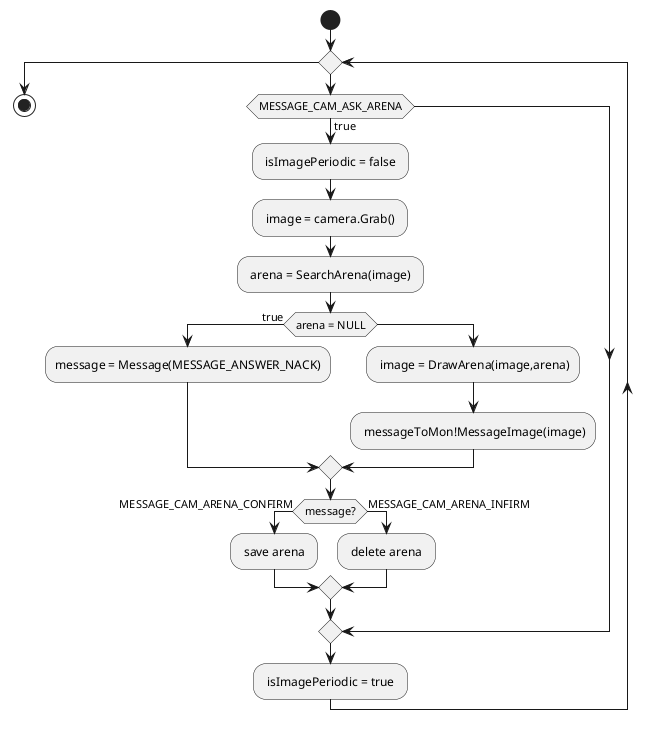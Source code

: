 @startuml
skinparam monochrome true
start

While ()

if (MESSAGE_CAM_ASK_ARENA) then (true)
: isImagePeriodic = false ; 
: image = camera.Grab() ;
: arena = SearchArena(image) ; 


if (arena = NULL) then(true)
:message = Message(MESSAGE_ANSWER_NACK);
else 
: image = DrawArena(image,arena);
: messageToMon!MessageImage(image);

endif


if (message?) then (MESSAGE_CAM_ARENA_CONFIRM)
: save arena ;
else (MESSAGE_CAM_ARENA_INFIRM) 
: delete arena ; 


endif 
endif
: isImagePeriodic = true ; 


endwhile

stop
@enduml